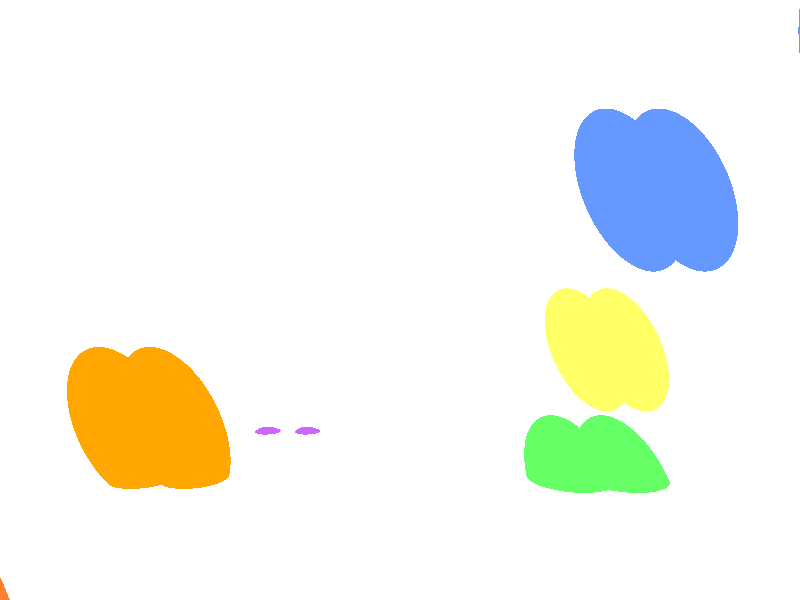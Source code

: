 // csc473, assignment 4 file

camera {
  location  <0, 1, 18>
  up        <0,  0.9985,  -0.0555>
  right     <1.33333, 0,  0>
  look_at   <0, 0, 0>
}


light_source {<50, 100, 50> color rgb <1.0, 1.0, 0.0>}
light_source {<-50, 100, 50> color rgb <1.0, 0.0, 1.0>}
light_source {<0, 100, -50> color rgb <0.0, 1.0, 1.0>}

// White
sphere { <0, 0, 0>, 2.0
  pigment { color rgb <1.0, 1.0, 1.0> }
  finish {roughness 0.02 ior 1.6 reflection 1.0}
  scale <1, 2, 1>
  rotate <0, 0, -25>
  translate <1.2, 0, 0>
}
sphere { <0, 0, 0>, 2.0
  pigment { color rgb <1.0, 1.0, 1.0> }
  finish {roughness 0.02 ior 1.6 reflection 1.0}
  scale <1, 2, 1>
  rotate <0, 0, -25>
  translate <-1.2, 0, 0>
}

// Green
sphere { <-2.5, -3, 4>, 1.0
  pigment { color rgb <0.4, 1.0, 0.4> }
  finish {ambient 0.2 diffuse 0.6 specular 0.7 roughness 0.02 ior 1.6 reflection 0.6}
  scale <1, 2, 1>
  rotate <0, 0, -25>
  translate <.6, 0, 0>
}
sphere { <-2.5, -3, 4>, 1.0
  pigment { color rgb <0.4, 1.0, 0.4> }
  finish {ambient 0.2 diffuse 0.6 specular 0.7 roughness 0.02 ior 1.6 reflection 0.6}
  scale <1, 2, 1>
  rotate <0, 0, -25>
  translate <-.6, 0, 0>
}

// Red
sphere { <2.5, -3, 4>, 1.0
  pigment { color rgb <1.0, 0.3, 0.3> }
  finish {ambient 0.2 diffuse 0.6 specular 0.7 roughness 0.02 ior 1.6 reflection 0.6}
  scale <1, 2, 1>
  rotate <0, 0, -25>
  translate <.6, 0, 0>
}
sphere { <2.5, -3, 4>, 1.0
  pigment { color rgb <1.0, 0.3, 0.3> }
  finish {ambient 0.2 diffuse 0.6 specular 0.7 roughness 0.02 ior 1.6 reflection 0.6}
  scale <1, 2, 1>
  rotate <0, 0, -25>
  translate <-.6, 0, 0>
}

// Purple
sphere { <5, -2, 0>, 1.0
  pigment { color rgb <0.8, 0.4, 1.0> }
  finish {ambient 0.2 diffuse 0.6 specular 0.7 roughness 0.02 ior 1.6 reflection 0.6}
  scale <1, 2, 1>
  rotate <0, 0, -25>
  translate <.6, 0, 0>
}
sphere { <5, -2, 0>, 1.0
  pigment { color rgb <0.8, 0.4, 1.0> }
  finish {ambient 0.2 diffuse 0.6 specular 0.7 roughness 0.02 ior 1.6 reflection 0.6}
  scale <1, 2, 1>
  rotate <0, 0, -25>
  translate <-.6, 0, 0>
}

// Yellow
sphere { <-5, -2, 0>, 1.0
  pigment { color rgb <1.0, 1.0, 0.4> }
  finish {ambient 0.2 diffuse 0.6 specular 0.7 roughness 0.02 ior 1.6 reflection 0.6}
  scale <1, 2, 1>
  rotate <0, 0, -25>
  translate <.6, 0, 0>
}
sphere { <-5, -2, 0>, 1.0
  pigment { color rgb <1.0, 1.0, 0.4> }
  finish {ambient 0.2 diffuse 0.6 specular 0.7 roughness 0.02 ior 1.6 reflection 0.6}
  scale <1, 2, 1>
  rotate <0, 0, -25>
  translate <-.6, 0, 0>
}

// Blue
sphere { <-6.5, 0, 4>, 1.0
  pigment { color rgb <0.4, 0.6, 1.0> }
  finish {ambient 0.2 diffuse 0.6 specular 0.7 roughness 0.02 ior 1.6 reflection 0.6}
  scale <1, 2, 1>
  rotate <0, 0, -25>
  translate <.6, 0, 0>
}
sphere { <-6.5, 0, 4>, 1.0
  pigment { color rgb <0.4, 0.6, 1.0> }
  finish {ambient 0.2 diffuse 0.6 specular 0.7 roughness 0.02 ior 1.6 reflection 0.6}
  scale <1, 2, 1>
  rotate <0, 0, -25>
  translate <-.6, 0, 0>
}

// Orange
sphere { <6.5, 0, 4>, 1.0
  pigment { color rgb <1.0, 0.65, 0.0> }
  finish {ambient 0.2 diffuse 0.6 specular 0.7 roughness 0.02 ior 1.6 reflection 0.6}
  scale <1, 2, 1>
  rotate <0, 0, -25>
  translate <.6, 0, 0>
}
sphere { <6.5, 0, 4>, 1.0
  pigment { color rgb <1.0, 0.65, 0.0> }
  finish {ambient 0.2 diffuse 0.6 specular 0.7 roughness 0.02 ior 1.6 reflection 0.6}
  scale <1, 2, 1>
  rotate <0, 0, -25>
  translate <-.6, 0, 0>
}


sphere { <2.5, -3, 14>, 1.0
  pigment { color rgb <1.0, 0.3, 0.3> }
  finish {ambient 0.2 diffuse 0.6 specular 0.7 roughness 0.02 ior 1.6 reflection 0.6}
  scale <1, 2, 1>
  rotate <0, 0, -25>
  translate <.6, 0, 0>
}
sphere { <2.5, -3, 14>, 1.0
  pigment { color rgb <1.0, 0.3, 0.3> }
  finish {ambient 0.2 diffuse 0.6 specular 0.7 roughness 0.02 ior 1.6 reflection 0.6}
  scale <1, 2, 1>
  rotate <0, 0, -25>
  translate <-.6, 0, 0>
}
sphere { <-2.5, -3, 14>, 1.0
  pigment { color rgb <0.4, 1.0, 0.4> }
  finish {ambient 0.2 diffuse 0.6 specular 0.7 roughness 0.02 ior 1.6 reflection 0.6}
  scale <1, 2, 1>
  rotate <0, 0, -25>
  translate <.6, 0, 0>
}
sphere { <-2.5, -3, 14>, 1.0
  pigment { color rgb <0.4, 1.0, 0.4> }
  finish {ambient 0.2 diffuse 0.6 specular 0.7 roughness 0.02 ior 1.6 reflection 0.6}
  scale <1, 2, 1>
  rotate <0, 0, -25>
  translate <-.6, 0, 0>
}
sphere { <5, -2, 12>, 1.0
  pigment { color rgb <0.8, 0.4, 1.0> }
  finish {ambient 0.2 diffuse 0.6 specular 0.7 roughness 0.02 ior 1.6 reflection 0.6}
  scale <1, 2, 1>
  rotate <0, 0, -25>
  translate <.6, 0, 0>
}
sphere { <5, -2, 12>, 1.0
  pigment { color rgb <0.8, 0.4, 1.0> }
  finish {ambient 0.2 diffuse 0.6 specular 0.7 roughness 0.02 ior 1.6 reflection 0.6}
  scale <1, 2, 1>
  rotate <0, 0, -25>
  translate <-.6, 0, 0>
}
sphere { <-5, -2, 12>, 1.0
  pigment { color rgb <1.0, 1.0, 0.4> }
  finish {ambient 0.2 diffuse 0.6 specular 0.7 roughness 0.02 ior 1.6 reflection 0.6}
  scale <1, 2, 1>
  rotate <0, 0, -25>
  translate <.6, 0, 0>
}
sphere { <-5, -2, 12>, 1.0
  pigment { color rgb <1.0, 1.0, 0.4> }
  finish {ambient 0.2 diffuse 0.6 specular 0.7 roughness 0.02 ior 1.6 reflection 0.6}
  scale <1, 2, 1>
  rotate <0, 0, -25>
  translate <-.6, 0, 0>
}
sphere { <-6.5, 0, 12>, 1.0
  pigment { color rgb <0.4, 0.6, 1.0> }
  finish {ambient 0.2 diffuse 0.6 specular 0.7 roughness 0.02 ior 1.6 reflection 0.6}
  scale <1, 2, 1>
  rotate <0, 0, -25>
  translate <.6, 0, 0>
}
sphere { <-6.5, 0, 12>, 1.0
  pigment { color rgb <0.4, 0.6, 1.0> }
  finish {ambient 0.2 diffuse 0.6 specular 0.7 roughness 0.02 ior 1.6 reflection 0.6}
  scale <1, 2, 1>
  rotate <0, 0, -25>
  translate <-.6, 0, 0>
}
sphere { <6.5, 0, 12>, 1.0
  pigment { color rgb <1.0, 0.5, 0.2> }
  finish {ambient 0.2 diffuse 0.6 specular 0.7 roughness 0.02 ior 1.6 reflection 0.6}
  scale <1, 2, 1>
  rotate <0, 0, -25>
  translate <.6, 0, 0>
}
sphere { <6.5, 0, 12>, 1.0
  pigment { color rgb <1.0, 0.5, 0.2> }
  finish {ambient 0.2 diffuse 0.6 specular 0.7 roughness 0.02 ior 1.6 reflection 0.6}
  scale <1, 2, 1>
  rotate <0, 0, -25>
  translate <-.6, 0, 0>
}

// Floor
plane {<0, 1, 0>, -4
  pigment {color rgb <1.0, 1.0, 1.0>}
  finish {ambient 0.4 diffuse 1.0 reflection 0.7}
}

// Background
plane {<0, 0, 1>, -100
  pigment {color rgb <1.0, 1.0, 1.0>}
  finish {ambient 0.2 diffuse 0.4}
}
